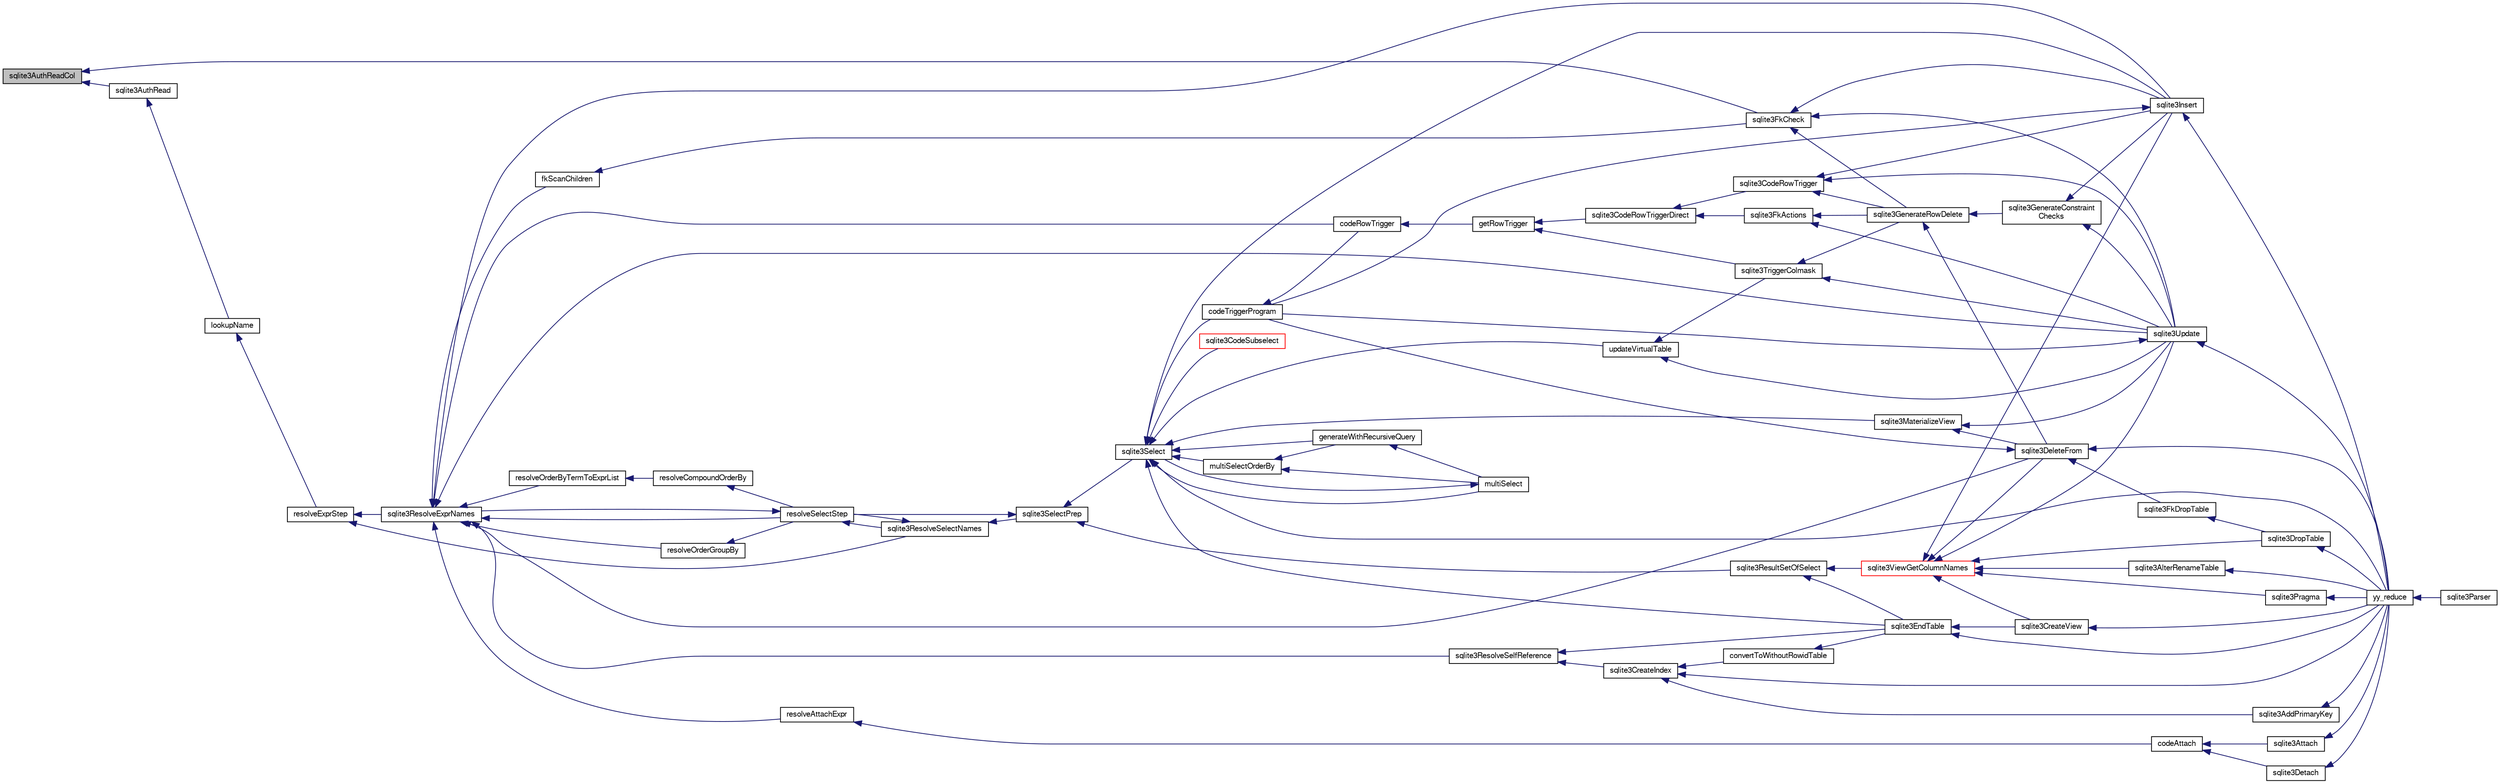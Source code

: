 digraph "sqlite3AuthReadCol"
{
  edge [fontname="FreeSans",fontsize="10",labelfontname="FreeSans",labelfontsize="10"];
  node [fontname="FreeSans",fontsize="10",shape=record];
  rankdir="LR";
  Node425367 [label="sqlite3AuthReadCol",height=0.2,width=0.4,color="black", fillcolor="grey75", style="filled", fontcolor="black"];
  Node425367 -> Node425368 [dir="back",color="midnightblue",fontsize="10",style="solid",fontname="FreeSans"];
  Node425368 [label="sqlite3AuthRead",height=0.2,width=0.4,color="black", fillcolor="white", style="filled",URL="$sqlite3_8c.html#a7d35cc77f551289127785c9fd85298a5"];
  Node425368 -> Node425369 [dir="back",color="midnightblue",fontsize="10",style="solid",fontname="FreeSans"];
  Node425369 [label="lookupName",height=0.2,width=0.4,color="black", fillcolor="white", style="filled",URL="$sqlite3_8c.html#a9ee032f52b5e8bb82a72b574af904999"];
  Node425369 -> Node425370 [dir="back",color="midnightblue",fontsize="10",style="solid",fontname="FreeSans"];
  Node425370 [label="resolveExprStep",height=0.2,width=0.4,color="black", fillcolor="white", style="filled",URL="$sqlite3_8c.html#a0687a8650fd8a4ebbf5c2c5a75a8fb13"];
  Node425370 -> Node425371 [dir="back",color="midnightblue",fontsize="10",style="solid",fontname="FreeSans"];
  Node425371 [label="sqlite3ResolveExprNames",height=0.2,width=0.4,color="black", fillcolor="white", style="filled",URL="$sqlite3_8c.html#a537cf717a3f847807d3a3fd65da636ad"];
  Node425371 -> Node425372 [dir="back",color="midnightblue",fontsize="10",style="solid",fontname="FreeSans"];
  Node425372 [label="resolveOrderByTermToExprList",height=0.2,width=0.4,color="black", fillcolor="white", style="filled",URL="$sqlite3_8c.html#ac7f7eabdc769257622ad90aac3e02fe6"];
  Node425372 -> Node425373 [dir="back",color="midnightblue",fontsize="10",style="solid",fontname="FreeSans"];
  Node425373 [label="resolveCompoundOrderBy",height=0.2,width=0.4,color="black", fillcolor="white", style="filled",URL="$sqlite3_8c.html#a462c5aa49cfd6aad6a92fa60ddefc569"];
  Node425373 -> Node425374 [dir="back",color="midnightblue",fontsize="10",style="solid",fontname="FreeSans"];
  Node425374 [label="resolveSelectStep",height=0.2,width=0.4,color="black", fillcolor="white", style="filled",URL="$sqlite3_8c.html#a0b9015a9e505c63fd104dcbad672c814"];
  Node425374 -> Node425371 [dir="back",color="midnightblue",fontsize="10",style="solid",fontname="FreeSans"];
  Node425374 -> Node425375 [dir="back",color="midnightblue",fontsize="10",style="solid",fontname="FreeSans"];
  Node425375 [label="sqlite3ResolveSelectNames",height=0.2,width=0.4,color="black", fillcolor="white", style="filled",URL="$sqlite3_8c.html#a0cf10c480643b1ab9eaa02056a400734"];
  Node425375 -> Node425374 [dir="back",color="midnightblue",fontsize="10",style="solid",fontname="FreeSans"];
  Node425375 -> Node425376 [dir="back",color="midnightblue",fontsize="10",style="solid",fontname="FreeSans"];
  Node425376 [label="sqlite3SelectPrep",height=0.2,width=0.4,color="black", fillcolor="white", style="filled",URL="$sqlite3_8c.html#aa4385bd53c0a43dea72fbc23cc78e1c6"];
  Node425376 -> Node425374 [dir="back",color="midnightblue",fontsize="10",style="solid",fontname="FreeSans"];
  Node425376 -> Node425377 [dir="back",color="midnightblue",fontsize="10",style="solid",fontname="FreeSans"];
  Node425377 [label="sqlite3ResultSetOfSelect",height=0.2,width=0.4,color="black", fillcolor="white", style="filled",URL="$sqlite3_8c.html#ade35a86757654a36498d74152aa2fda8"];
  Node425377 -> Node425378 [dir="back",color="midnightblue",fontsize="10",style="solid",fontname="FreeSans"];
  Node425378 [label="sqlite3EndTable",height=0.2,width=0.4,color="black", fillcolor="white", style="filled",URL="$sqlite3_8c.html#a7b5f2c66c0f0b6f819d970ca389768b0"];
  Node425378 -> Node425379 [dir="back",color="midnightblue",fontsize="10",style="solid",fontname="FreeSans"];
  Node425379 [label="sqlite3CreateView",height=0.2,width=0.4,color="black", fillcolor="white", style="filled",URL="$sqlite3_8c.html#a9d85cb00ff71dee5cd9a019503a6982e"];
  Node425379 -> Node425380 [dir="back",color="midnightblue",fontsize="10",style="solid",fontname="FreeSans"];
  Node425380 [label="yy_reduce",height=0.2,width=0.4,color="black", fillcolor="white", style="filled",URL="$sqlite3_8c.html#a7c419a9b25711c666a9a2449ef377f14"];
  Node425380 -> Node425381 [dir="back",color="midnightblue",fontsize="10",style="solid",fontname="FreeSans"];
  Node425381 [label="sqlite3Parser",height=0.2,width=0.4,color="black", fillcolor="white", style="filled",URL="$sqlite3_8c.html#a0327d71a5fabe0b6a343d78a2602e72a"];
  Node425378 -> Node425380 [dir="back",color="midnightblue",fontsize="10",style="solid",fontname="FreeSans"];
  Node425377 -> Node425382 [dir="back",color="midnightblue",fontsize="10",style="solid",fontname="FreeSans"];
  Node425382 [label="sqlite3ViewGetColumnNames",height=0.2,width=0.4,color="red", fillcolor="white", style="filled",URL="$sqlite3_8c.html#aebc7cd8d9e2bd174ae0a60363d3f6ce8"];
  Node425382 -> Node425383 [dir="back",color="midnightblue",fontsize="10",style="solid",fontname="FreeSans"];
  Node425383 [label="sqlite3AlterRenameTable",height=0.2,width=0.4,color="black", fillcolor="white", style="filled",URL="$sqlite3_8c.html#aa5cfdb507ff74e559f2efb0318c96d2c"];
  Node425383 -> Node425380 [dir="back",color="midnightblue",fontsize="10",style="solid",fontname="FreeSans"];
  Node425382 -> Node425379 [dir="back",color="midnightblue",fontsize="10",style="solid",fontname="FreeSans"];
  Node425382 -> Node425384 [dir="back",color="midnightblue",fontsize="10",style="solid",fontname="FreeSans"];
  Node425384 [label="sqlite3DropTable",height=0.2,width=0.4,color="black", fillcolor="white", style="filled",URL="$sqlite3_8c.html#a5534f77364b5568783c0e50db3c9defb"];
  Node425384 -> Node425380 [dir="back",color="midnightblue",fontsize="10",style="solid",fontname="FreeSans"];
  Node425382 -> Node425385 [dir="back",color="midnightblue",fontsize="10",style="solid",fontname="FreeSans"];
  Node425385 [label="sqlite3DeleteFrom",height=0.2,width=0.4,color="black", fillcolor="white", style="filled",URL="$sqlite3_8c.html#ab9b4b45349188b49eabb23f94608a091"];
  Node425385 -> Node425386 [dir="back",color="midnightblue",fontsize="10",style="solid",fontname="FreeSans"];
  Node425386 [label="sqlite3FkDropTable",height=0.2,width=0.4,color="black", fillcolor="white", style="filled",URL="$sqlite3_8c.html#a1218c6fc74e89152ceaa4760e82f5ef9"];
  Node425386 -> Node425384 [dir="back",color="midnightblue",fontsize="10",style="solid",fontname="FreeSans"];
  Node425385 -> Node425387 [dir="back",color="midnightblue",fontsize="10",style="solid",fontname="FreeSans"];
  Node425387 [label="codeTriggerProgram",height=0.2,width=0.4,color="black", fillcolor="white", style="filled",URL="$sqlite3_8c.html#a120801f59d9281d201d2ff4b2606836e"];
  Node425387 -> Node425388 [dir="back",color="midnightblue",fontsize="10",style="solid",fontname="FreeSans"];
  Node425388 [label="codeRowTrigger",height=0.2,width=0.4,color="black", fillcolor="white", style="filled",URL="$sqlite3_8c.html#a463cea5aaaf388b560b206570a0022fc"];
  Node425388 -> Node425389 [dir="back",color="midnightblue",fontsize="10",style="solid",fontname="FreeSans"];
  Node425389 [label="getRowTrigger",height=0.2,width=0.4,color="black", fillcolor="white", style="filled",URL="$sqlite3_8c.html#a69626ef20b540d1a2b19cf56f3f45689"];
  Node425389 -> Node425390 [dir="back",color="midnightblue",fontsize="10",style="solid",fontname="FreeSans"];
  Node425390 [label="sqlite3CodeRowTriggerDirect",height=0.2,width=0.4,color="black", fillcolor="white", style="filled",URL="$sqlite3_8c.html#ad92829f9001bcf89a0299dad5a48acd4"];
  Node425390 -> Node425391 [dir="back",color="midnightblue",fontsize="10",style="solid",fontname="FreeSans"];
  Node425391 [label="sqlite3FkActions",height=0.2,width=0.4,color="black", fillcolor="white", style="filled",URL="$sqlite3_8c.html#a39159bd1623724946c22355ba7f3ef90"];
  Node425391 -> Node425392 [dir="back",color="midnightblue",fontsize="10",style="solid",fontname="FreeSans"];
  Node425392 [label="sqlite3GenerateRowDelete",height=0.2,width=0.4,color="black", fillcolor="white", style="filled",URL="$sqlite3_8c.html#a2c76cbf3027fc18fdbb8cb4cd96b77d9"];
  Node425392 -> Node425385 [dir="back",color="midnightblue",fontsize="10",style="solid",fontname="FreeSans"];
  Node425392 -> Node425393 [dir="back",color="midnightblue",fontsize="10",style="solid",fontname="FreeSans"];
  Node425393 [label="sqlite3GenerateConstraint\lChecks",height=0.2,width=0.4,color="black", fillcolor="white", style="filled",URL="$sqlite3_8c.html#aef639c1e6a0c0a67ca6e7690ad931bd2"];
  Node425393 -> Node425394 [dir="back",color="midnightblue",fontsize="10",style="solid",fontname="FreeSans"];
  Node425394 [label="sqlite3Insert",height=0.2,width=0.4,color="black", fillcolor="white", style="filled",URL="$sqlite3_8c.html#a5b17c9c2000bae6bdff8e6be48d7dc2b"];
  Node425394 -> Node425387 [dir="back",color="midnightblue",fontsize="10",style="solid",fontname="FreeSans"];
  Node425394 -> Node425380 [dir="back",color="midnightblue",fontsize="10",style="solid",fontname="FreeSans"];
  Node425393 -> Node425395 [dir="back",color="midnightblue",fontsize="10",style="solid",fontname="FreeSans"];
  Node425395 [label="sqlite3Update",height=0.2,width=0.4,color="black", fillcolor="white", style="filled",URL="$sqlite3_8c.html#ac5aa67c46e8cc8174566fabe6809fafa"];
  Node425395 -> Node425387 [dir="back",color="midnightblue",fontsize="10",style="solid",fontname="FreeSans"];
  Node425395 -> Node425380 [dir="back",color="midnightblue",fontsize="10",style="solid",fontname="FreeSans"];
  Node425391 -> Node425395 [dir="back",color="midnightblue",fontsize="10",style="solid",fontname="FreeSans"];
  Node425390 -> Node425396 [dir="back",color="midnightblue",fontsize="10",style="solid",fontname="FreeSans"];
  Node425396 [label="sqlite3CodeRowTrigger",height=0.2,width=0.4,color="black", fillcolor="white", style="filled",URL="$sqlite3_8c.html#a37f21393c74de4d01b16761ee9abacd9"];
  Node425396 -> Node425392 [dir="back",color="midnightblue",fontsize="10",style="solid",fontname="FreeSans"];
  Node425396 -> Node425394 [dir="back",color="midnightblue",fontsize="10",style="solid",fontname="FreeSans"];
  Node425396 -> Node425395 [dir="back",color="midnightblue",fontsize="10",style="solid",fontname="FreeSans"];
  Node425389 -> Node425397 [dir="back",color="midnightblue",fontsize="10",style="solid",fontname="FreeSans"];
  Node425397 [label="sqlite3TriggerColmask",height=0.2,width=0.4,color="black", fillcolor="white", style="filled",URL="$sqlite3_8c.html#acace8e99e37ae5e84ea03c65e820c540"];
  Node425397 -> Node425392 [dir="back",color="midnightblue",fontsize="10",style="solid",fontname="FreeSans"];
  Node425397 -> Node425395 [dir="back",color="midnightblue",fontsize="10",style="solid",fontname="FreeSans"];
  Node425385 -> Node425380 [dir="back",color="midnightblue",fontsize="10",style="solid",fontname="FreeSans"];
  Node425382 -> Node425394 [dir="back",color="midnightblue",fontsize="10",style="solid",fontname="FreeSans"];
  Node425382 -> Node425398 [dir="back",color="midnightblue",fontsize="10",style="solid",fontname="FreeSans"];
  Node425398 [label="sqlite3Pragma",height=0.2,width=0.4,color="black", fillcolor="white", style="filled",URL="$sqlite3_8c.html#a111391370f58f8e6a6eca51fd34d62ed"];
  Node425398 -> Node425380 [dir="back",color="midnightblue",fontsize="10",style="solid",fontname="FreeSans"];
  Node425382 -> Node425395 [dir="back",color="midnightblue",fontsize="10",style="solid",fontname="FreeSans"];
  Node425376 -> Node425401 [dir="back",color="midnightblue",fontsize="10",style="solid",fontname="FreeSans"];
  Node425401 [label="sqlite3Select",height=0.2,width=0.4,color="black", fillcolor="white", style="filled",URL="$sqlite3_8c.html#a2465ee8c956209ba4b272477b7c21a45"];
  Node425401 -> Node425402 [dir="back",color="midnightblue",fontsize="10",style="solid",fontname="FreeSans"];
  Node425402 [label="sqlite3CodeSubselect",height=0.2,width=0.4,color="red", fillcolor="white", style="filled",URL="$sqlite3_8c.html#aa69b46d2204a1d1b110107a1be12ee0c"];
  Node425401 -> Node425378 [dir="back",color="midnightblue",fontsize="10",style="solid",fontname="FreeSans"];
  Node425401 -> Node425450 [dir="back",color="midnightblue",fontsize="10",style="solid",fontname="FreeSans"];
  Node425450 [label="sqlite3MaterializeView",height=0.2,width=0.4,color="black", fillcolor="white", style="filled",URL="$sqlite3_8c.html#a4557984b0b75f998fb0c3f231c9b1def"];
  Node425450 -> Node425385 [dir="back",color="midnightblue",fontsize="10",style="solid",fontname="FreeSans"];
  Node425450 -> Node425395 [dir="back",color="midnightblue",fontsize="10",style="solid",fontname="FreeSans"];
  Node425401 -> Node425394 [dir="back",color="midnightblue",fontsize="10",style="solid",fontname="FreeSans"];
  Node425401 -> Node425432 [dir="back",color="midnightblue",fontsize="10",style="solid",fontname="FreeSans"];
  Node425432 [label="generateWithRecursiveQuery",height=0.2,width=0.4,color="black", fillcolor="white", style="filled",URL="$sqlite3_8c.html#ade2c3663fa9c3b9676507984b9483942"];
  Node425432 -> Node425433 [dir="back",color="midnightblue",fontsize="10",style="solid",fontname="FreeSans"];
  Node425433 [label="multiSelect",height=0.2,width=0.4,color="black", fillcolor="white", style="filled",URL="$sqlite3_8c.html#a6456c61f3d9b2389738753cedfa24fa7"];
  Node425433 -> Node425401 [dir="back",color="midnightblue",fontsize="10",style="solid",fontname="FreeSans"];
  Node425401 -> Node425433 [dir="back",color="midnightblue",fontsize="10",style="solid",fontname="FreeSans"];
  Node425401 -> Node425434 [dir="back",color="midnightblue",fontsize="10",style="solid",fontname="FreeSans"];
  Node425434 [label="multiSelectOrderBy",height=0.2,width=0.4,color="black", fillcolor="white", style="filled",URL="$sqlite3_8c.html#afcdb8488c6f4dfdadaf9f04bca35b808"];
  Node425434 -> Node425432 [dir="back",color="midnightblue",fontsize="10",style="solid",fontname="FreeSans"];
  Node425434 -> Node425433 [dir="back",color="midnightblue",fontsize="10",style="solid",fontname="FreeSans"];
  Node425401 -> Node425387 [dir="back",color="midnightblue",fontsize="10",style="solid",fontname="FreeSans"];
  Node425401 -> Node425451 [dir="back",color="midnightblue",fontsize="10",style="solid",fontname="FreeSans"];
  Node425451 [label="updateVirtualTable",height=0.2,width=0.4,color="black", fillcolor="white", style="filled",URL="$sqlite3_8c.html#a740220531db9293c39a2cdd7da3f74e1"];
  Node425451 -> Node425397 [dir="back",color="midnightblue",fontsize="10",style="solid",fontname="FreeSans"];
  Node425451 -> Node425395 [dir="back",color="midnightblue",fontsize="10",style="solid",fontname="FreeSans"];
  Node425401 -> Node425380 [dir="back",color="midnightblue",fontsize="10",style="solid",fontname="FreeSans"];
  Node425371 -> Node425452 [dir="back",color="midnightblue",fontsize="10",style="solid",fontname="FreeSans"];
  Node425452 [label="resolveOrderGroupBy",height=0.2,width=0.4,color="black", fillcolor="white", style="filled",URL="$sqlite3_8c.html#a4dc8ed6177a5de887eae1010992e3d00"];
  Node425452 -> Node425374 [dir="back",color="midnightblue",fontsize="10",style="solid",fontname="FreeSans"];
  Node425371 -> Node425374 [dir="back",color="midnightblue",fontsize="10",style="solid",fontname="FreeSans"];
  Node425371 -> Node425453 [dir="back",color="midnightblue",fontsize="10",style="solid",fontname="FreeSans"];
  Node425453 [label="sqlite3ResolveSelfReference",height=0.2,width=0.4,color="black", fillcolor="white", style="filled",URL="$sqlite3_8c.html#ab524095a849de78f8728167d19336094"];
  Node425453 -> Node425378 [dir="back",color="midnightblue",fontsize="10",style="solid",fontname="FreeSans"];
  Node425453 -> Node425412 [dir="back",color="midnightblue",fontsize="10",style="solid",fontname="FreeSans"];
  Node425412 [label="sqlite3CreateIndex",height=0.2,width=0.4,color="black", fillcolor="white", style="filled",URL="$sqlite3_8c.html#a8dbe5e590ab6c58a8c45f34f7c81e825"];
  Node425412 -> Node425413 [dir="back",color="midnightblue",fontsize="10",style="solid",fontname="FreeSans"];
  Node425413 [label="sqlite3AddPrimaryKey",height=0.2,width=0.4,color="black", fillcolor="white", style="filled",URL="$sqlite3_8c.html#af2b0672c3379d2a7d927d210ae0ade62"];
  Node425413 -> Node425380 [dir="back",color="midnightblue",fontsize="10",style="solid",fontname="FreeSans"];
  Node425412 -> Node425414 [dir="back",color="midnightblue",fontsize="10",style="solid",fontname="FreeSans"];
  Node425414 [label="convertToWithoutRowidTable",height=0.2,width=0.4,color="black", fillcolor="white", style="filled",URL="$sqlite3_8c.html#a0d41effc4e4a0ba740429a08f6747313"];
  Node425414 -> Node425378 [dir="back",color="midnightblue",fontsize="10",style="solid",fontname="FreeSans"];
  Node425412 -> Node425380 [dir="back",color="midnightblue",fontsize="10",style="solid",fontname="FreeSans"];
  Node425371 -> Node425454 [dir="back",color="midnightblue",fontsize="10",style="solid",fontname="FreeSans"];
  Node425454 [label="resolveAttachExpr",height=0.2,width=0.4,color="black", fillcolor="white", style="filled",URL="$sqlite3_8c.html#a2b0ae2ee3fae38ccc805f582a9ce38f5"];
  Node425454 -> Node425427 [dir="back",color="midnightblue",fontsize="10",style="solid",fontname="FreeSans"];
  Node425427 [label="codeAttach",height=0.2,width=0.4,color="black", fillcolor="white", style="filled",URL="$sqlite3_8c.html#ade4e9e30d828a19c191fdcb098676d5b"];
  Node425427 -> Node425428 [dir="back",color="midnightblue",fontsize="10",style="solid",fontname="FreeSans"];
  Node425428 [label="sqlite3Detach",height=0.2,width=0.4,color="black", fillcolor="white", style="filled",URL="$sqlite3_8c.html#ab1a5a0b01c7560aef5e0b8603a68747d"];
  Node425428 -> Node425380 [dir="back",color="midnightblue",fontsize="10",style="solid",fontname="FreeSans"];
  Node425427 -> Node425429 [dir="back",color="midnightblue",fontsize="10",style="solid",fontname="FreeSans"];
  Node425429 [label="sqlite3Attach",height=0.2,width=0.4,color="black", fillcolor="white", style="filled",URL="$sqlite3_8c.html#ae0907fe0b43cc1b4c7e6a16213e8546f"];
  Node425429 -> Node425380 [dir="back",color="midnightblue",fontsize="10",style="solid",fontname="FreeSans"];
  Node425371 -> Node425385 [dir="back",color="midnightblue",fontsize="10",style="solid",fontname="FreeSans"];
  Node425371 -> Node425421 [dir="back",color="midnightblue",fontsize="10",style="solid",fontname="FreeSans"];
  Node425421 [label="fkScanChildren",height=0.2,width=0.4,color="black", fillcolor="white", style="filled",URL="$sqlite3_8c.html#a67c9dcb484336b3155e7a82a037d4691"];
  Node425421 -> Node425422 [dir="back",color="midnightblue",fontsize="10",style="solid",fontname="FreeSans"];
  Node425422 [label="sqlite3FkCheck",height=0.2,width=0.4,color="black", fillcolor="white", style="filled",URL="$sqlite3_8c.html#aa38fb76c7d6f48f19772877a41703b92"];
  Node425422 -> Node425392 [dir="back",color="midnightblue",fontsize="10",style="solid",fontname="FreeSans"];
  Node425422 -> Node425394 [dir="back",color="midnightblue",fontsize="10",style="solid",fontname="FreeSans"];
  Node425422 -> Node425395 [dir="back",color="midnightblue",fontsize="10",style="solid",fontname="FreeSans"];
  Node425371 -> Node425394 [dir="back",color="midnightblue",fontsize="10",style="solid",fontname="FreeSans"];
  Node425371 -> Node425388 [dir="back",color="midnightblue",fontsize="10",style="solid",fontname="FreeSans"];
  Node425371 -> Node425395 [dir="back",color="midnightblue",fontsize="10",style="solid",fontname="FreeSans"];
  Node425370 -> Node425375 [dir="back",color="midnightblue",fontsize="10",style="solid",fontname="FreeSans"];
  Node425367 -> Node425422 [dir="back",color="midnightblue",fontsize="10",style="solid",fontname="FreeSans"];
}
